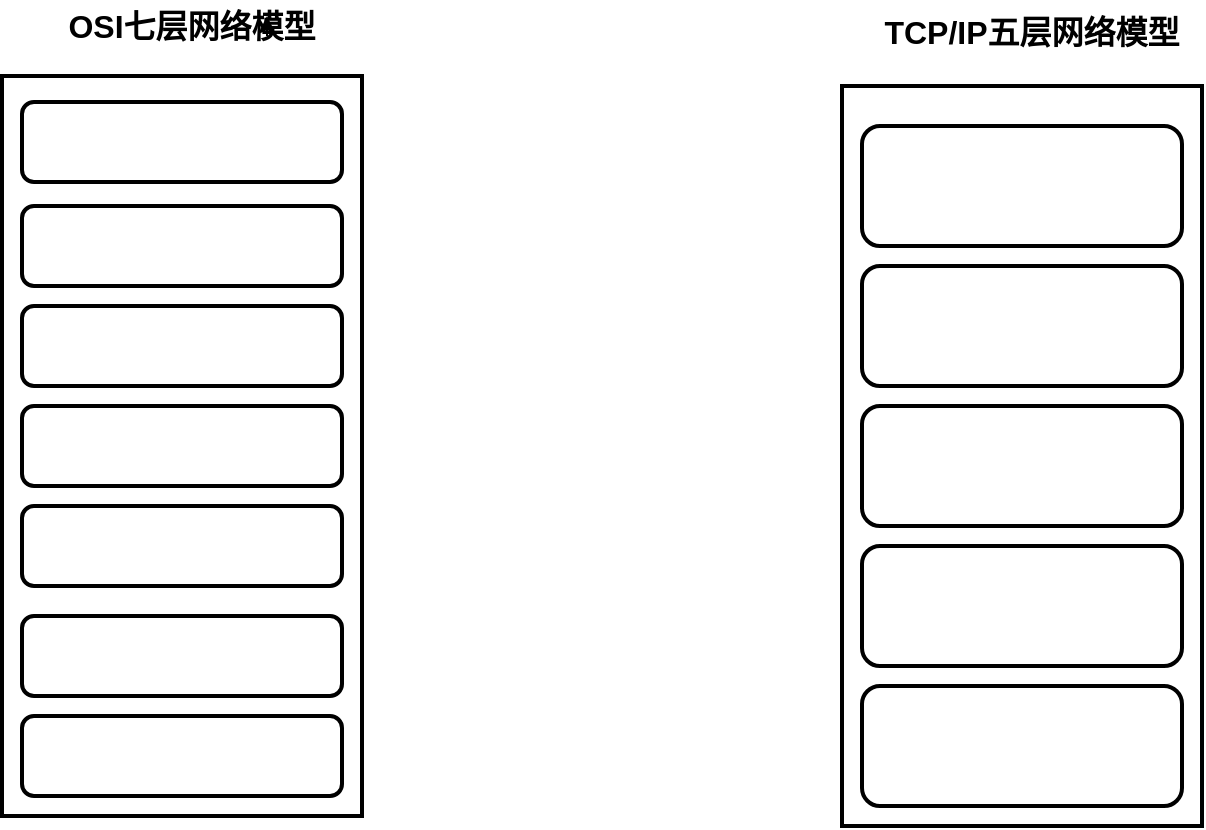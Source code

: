 <mxfile version="13.5.5" type="github">
  <diagram id="fyQiEjZqdnbp0dB6i7Sd" name="第 1 页">
    <mxGraphModel dx="1038" dy="547" grid="1" gridSize="10" guides="1" tooltips="1" connect="1" arrows="1" fold="1" page="1" pageScale="1" pageWidth="827" pageHeight="1169" math="0" shadow="0">
      <root>
        <mxCell id="0" />
        <mxCell id="1" parent="0" />
        <mxCell id="GJ8t27TSqkqDki7TxKRD-2" value="" style="rounded=0;whiteSpace=wrap;html=1;strokeWidth=2;" vertex="1" parent="1">
          <mxGeometry x="100" y="100" width="180" height="370" as="geometry" />
        </mxCell>
        <mxCell id="GJ8t27TSqkqDki7TxKRD-4" value="OSI七层网络模型" style="text;html=1;strokeColor=none;fillColor=none;align=center;verticalAlign=middle;whiteSpace=wrap;rounded=0;fontFamily=Helvetica;fontSize=16;fontStyle=1" vertex="1" parent="1">
          <mxGeometry x="120" y="70" width="150" height="10" as="geometry" />
        </mxCell>
        <mxCell id="GJ8t27TSqkqDki7TxKRD-5" style="edgeStyle=orthogonalEdgeStyle;rounded=0;orthogonalLoop=1;jettySize=auto;html=1;exitX=0.75;exitY=1;exitDx=0;exitDy=0;entryX=0.75;entryY=0;entryDx=0;entryDy=0;fontFamily=Helvetica;fontSize=16;" edge="1" parent="1" source="GJ8t27TSqkqDki7TxKRD-4" target="GJ8t27TSqkqDki7TxKRD-4">
          <mxGeometry relative="1" as="geometry" />
        </mxCell>
        <mxCell id="GJ8t27TSqkqDki7TxKRD-7" value="TCP/IP五层网络模型" style="text;html=1;strokeColor=none;fillColor=none;align=center;verticalAlign=middle;whiteSpace=wrap;rounded=0;fontFamily=Helvetica;fontSize=16;fontStyle=1" vertex="1" parent="1">
          <mxGeometry x="530" y="70" width="170" height="15" as="geometry" />
        </mxCell>
        <mxCell id="GJ8t27TSqkqDki7TxKRD-8" value="" style="rounded=1;whiteSpace=wrap;html=1;strokeWidth=2;fontFamily=Helvetica;fontSize=16;spacingBottom=-7;" vertex="1" parent="1">
          <mxGeometry x="110" y="420" width="160" height="40" as="geometry" />
        </mxCell>
        <mxCell id="GJ8t27TSqkqDki7TxKRD-13" value="" style="rounded=0;whiteSpace=wrap;html=1;strokeWidth=2;" vertex="1" parent="1">
          <mxGeometry x="520" y="105" width="180" height="370" as="geometry" />
        </mxCell>
        <mxCell id="GJ8t27TSqkqDki7TxKRD-14" value="" style="rounded=1;whiteSpace=wrap;html=1;strokeWidth=2;fontFamily=Helvetica;fontSize=16;spacingBottom=-7;" vertex="1" parent="1">
          <mxGeometry x="530" y="405" width="160" height="60" as="geometry" />
        </mxCell>
        <mxCell id="GJ8t27TSqkqDki7TxKRD-15" value="" style="rounded=1;whiteSpace=wrap;html=1;strokeWidth=2;fontFamily=Helvetica;fontSize=16;spacingBottom=-7;" vertex="1" parent="1">
          <mxGeometry x="530" y="335" width="160" height="60" as="geometry" />
        </mxCell>
        <mxCell id="GJ8t27TSqkqDki7TxKRD-16" value="" style="rounded=1;whiteSpace=wrap;html=1;strokeWidth=2;fontFamily=Helvetica;fontSize=16;spacingBottom=-7;" vertex="1" parent="1">
          <mxGeometry x="530" y="265" width="160" height="60" as="geometry" />
        </mxCell>
        <mxCell id="GJ8t27TSqkqDki7TxKRD-17" value="" style="rounded=1;whiteSpace=wrap;html=1;strokeWidth=2;fontFamily=Helvetica;fontSize=16;spacingBottom=-7;" vertex="1" parent="1">
          <mxGeometry x="530" y="195" width="160" height="60" as="geometry" />
        </mxCell>
        <mxCell id="GJ8t27TSqkqDki7TxKRD-18" value="" style="rounded=1;whiteSpace=wrap;html=1;strokeWidth=2;fontFamily=Helvetica;fontSize=16;spacingBottom=-7;" vertex="1" parent="1">
          <mxGeometry x="530" y="125" width="160" height="60" as="geometry" />
        </mxCell>
        <mxCell id="GJ8t27TSqkqDki7TxKRD-19" value="" style="rounded=1;whiteSpace=wrap;html=1;strokeWidth=2;fontFamily=Helvetica;fontSize=16;spacingBottom=-7;" vertex="1" parent="1">
          <mxGeometry x="110" y="370" width="160" height="40" as="geometry" />
        </mxCell>
        <mxCell id="GJ8t27TSqkqDki7TxKRD-20" value="" style="rounded=1;whiteSpace=wrap;html=1;strokeWidth=2;fontFamily=Helvetica;fontSize=16;spacingBottom=-7;" vertex="1" parent="1">
          <mxGeometry x="110" y="315" width="160" height="40" as="geometry" />
        </mxCell>
        <mxCell id="GJ8t27TSqkqDki7TxKRD-21" value="" style="rounded=1;whiteSpace=wrap;html=1;strokeWidth=2;fontFamily=Helvetica;fontSize=16;spacingBottom=-7;" vertex="1" parent="1">
          <mxGeometry x="110" y="265" width="160" height="40" as="geometry" />
        </mxCell>
        <mxCell id="GJ8t27TSqkqDki7TxKRD-22" value="" style="rounded=1;whiteSpace=wrap;html=1;strokeWidth=2;fontFamily=Helvetica;fontSize=16;spacingBottom=-7;" vertex="1" parent="1">
          <mxGeometry x="110" y="215" width="160" height="40" as="geometry" />
        </mxCell>
        <mxCell id="GJ8t27TSqkqDki7TxKRD-23" value="" style="rounded=1;whiteSpace=wrap;html=1;strokeWidth=2;fontFamily=Helvetica;fontSize=16;spacingBottom=-7;" vertex="1" parent="1">
          <mxGeometry x="110" y="165" width="160" height="40" as="geometry" />
        </mxCell>
        <mxCell id="GJ8t27TSqkqDki7TxKRD-24" value="" style="rounded=1;whiteSpace=wrap;html=1;strokeWidth=2;fontFamily=Helvetica;fontSize=16;spacingBottom=-7;" vertex="1" parent="1">
          <mxGeometry x="110" y="113" width="160" height="40" as="geometry" />
        </mxCell>
      </root>
    </mxGraphModel>
  </diagram>
</mxfile>
